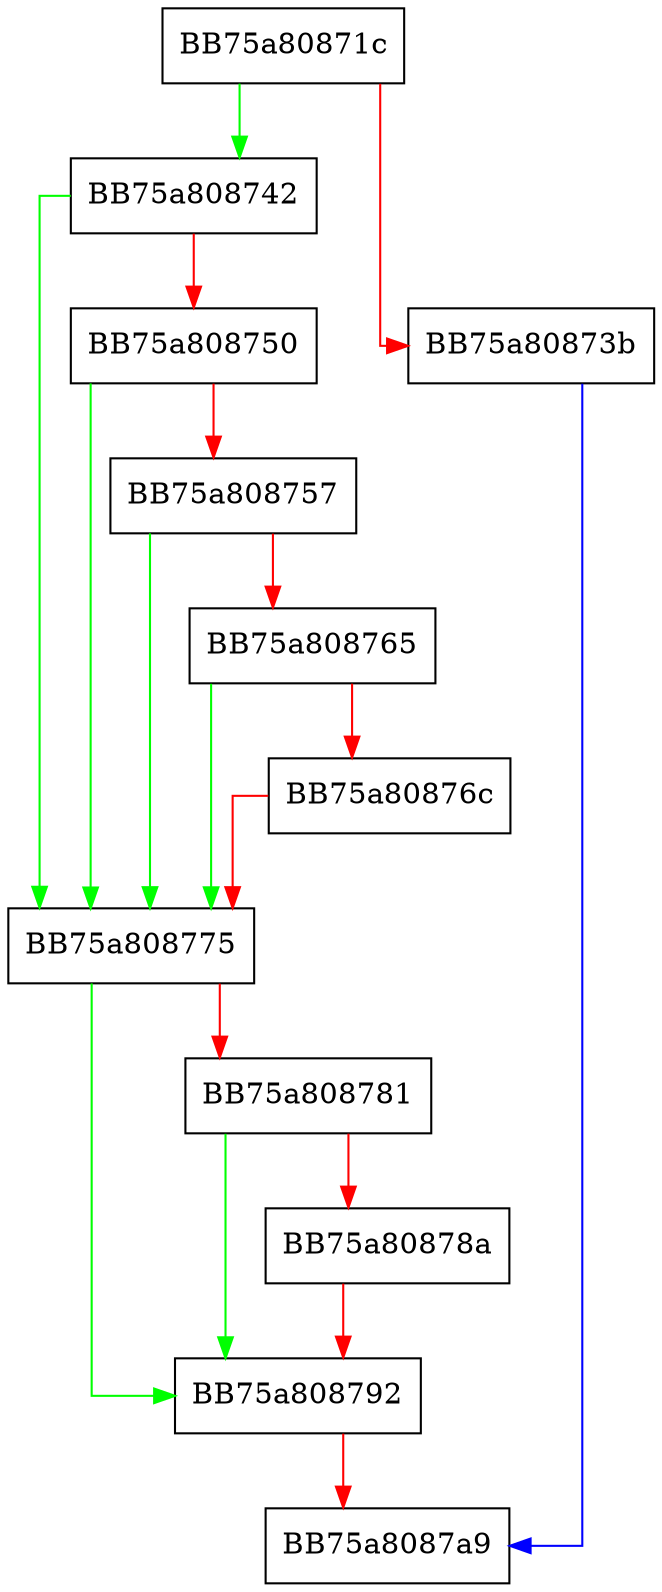 digraph FilterPostOpenFile {
  node [shape="box"];
  graph [splines=ortho];
  BB75a80871c -> BB75a808742 [color="green"];
  BB75a80871c -> BB75a80873b [color="red"];
  BB75a80873b -> BB75a8087a9 [color="blue"];
  BB75a808742 -> BB75a808775 [color="green"];
  BB75a808742 -> BB75a808750 [color="red"];
  BB75a808750 -> BB75a808775 [color="green"];
  BB75a808750 -> BB75a808757 [color="red"];
  BB75a808757 -> BB75a808775 [color="green"];
  BB75a808757 -> BB75a808765 [color="red"];
  BB75a808765 -> BB75a808775 [color="green"];
  BB75a808765 -> BB75a80876c [color="red"];
  BB75a80876c -> BB75a808775 [color="red"];
  BB75a808775 -> BB75a808792 [color="green"];
  BB75a808775 -> BB75a808781 [color="red"];
  BB75a808781 -> BB75a808792 [color="green"];
  BB75a808781 -> BB75a80878a [color="red"];
  BB75a80878a -> BB75a808792 [color="red"];
  BB75a808792 -> BB75a8087a9 [color="red"];
}